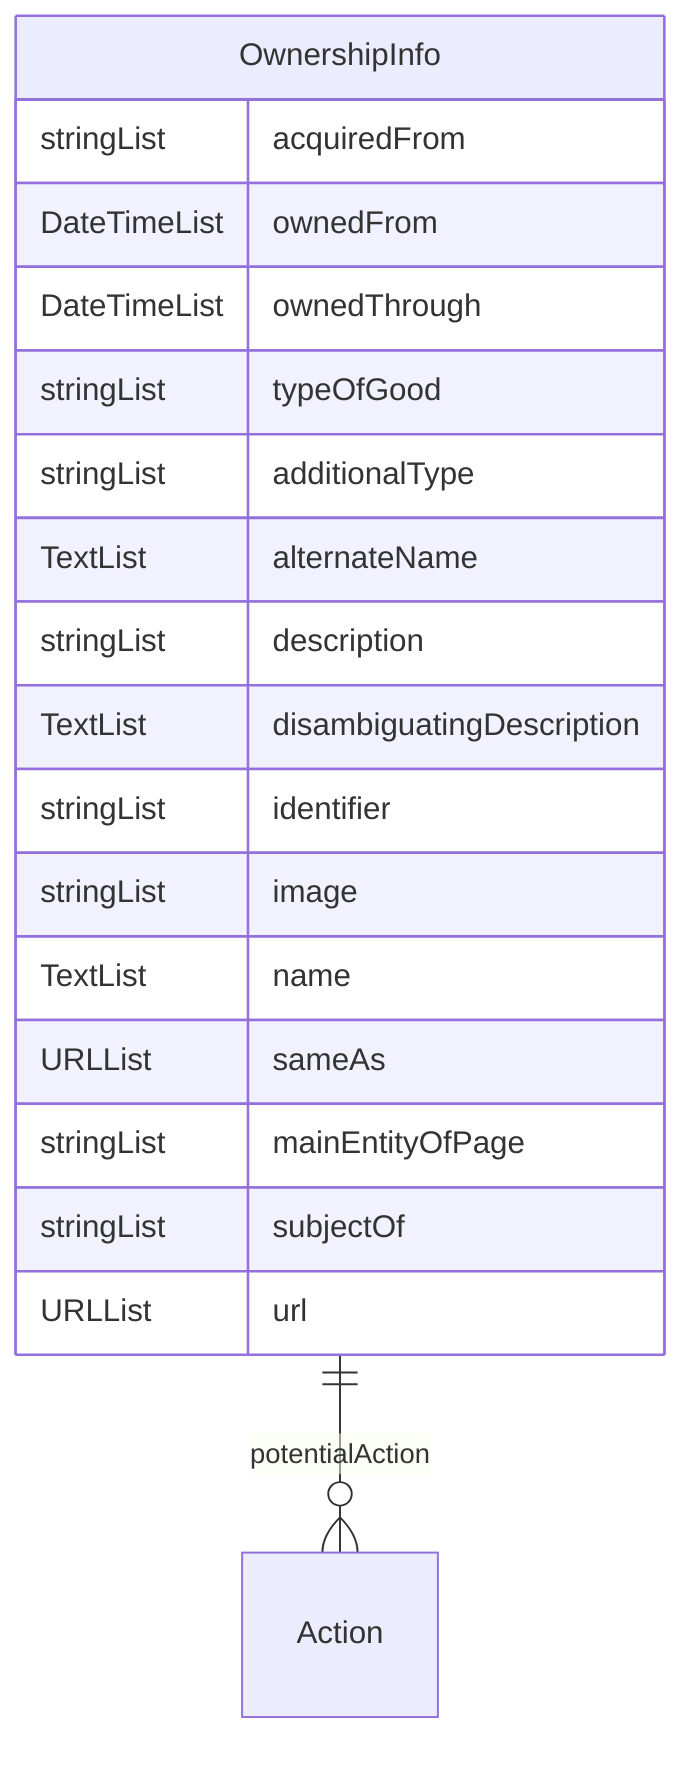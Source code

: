 erDiagram
OwnershipInfo {
    stringList acquiredFrom  
    DateTimeList ownedFrom  
    DateTimeList ownedThrough  
    stringList typeOfGood  
    stringList additionalType  
    TextList alternateName  
    stringList description  
    TextList disambiguatingDescription  
    stringList identifier  
    stringList image  
    TextList name  
    URLList sameAs  
    stringList mainEntityOfPage  
    stringList subjectOf  
    URLList url  
}

OwnershipInfo ||--}o Action : "potentialAction"